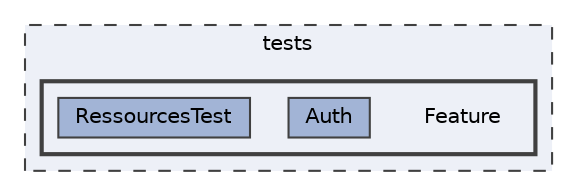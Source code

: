 digraph "tests/Feature"
{
 // LATEX_PDF_SIZE
  bgcolor="transparent";
  edge [fontname=Helvetica,fontsize=10,labelfontname=Helvetica,labelfontsize=10];
  node [fontname=Helvetica,fontsize=10,shape=box,height=0.2,width=0.4];
  compound=true
  subgraph clusterdir_59425e443f801f1f2fd8bbe4959a3ccf {
    graph [ bgcolor="#edf0f7", pencolor="grey25", label="tests", fontname=Helvetica,fontsize=10 style="filled,dashed", URL="dir_59425e443f801f1f2fd8bbe4959a3ccf.html",tooltip=""]
  subgraph clusterdir_1057ba24cb36a192ee1f0da6482e35b0 {
    graph [ bgcolor="#edf0f7", pencolor="grey25", label="", fontname=Helvetica,fontsize=10 style="filled,bold", URL="dir_1057ba24cb36a192ee1f0da6482e35b0.html",tooltip=""]
    dir_1057ba24cb36a192ee1f0da6482e35b0 [shape=plaintext, label="Feature"];
  dir_62bf2becbe3ae5b0c22fdb55c9f91b3e [label="Auth", fillcolor="#a2b4d6", color="grey25", style="filled", URL="dir_62bf2becbe3ae5b0c22fdb55c9f91b3e.html",tooltip=""];
  dir_a717cbf5c4887a09742d3970b3082182 [label="RessourcesTest", fillcolor="#a2b4d6", color="grey25", style="filled", URL="dir_a717cbf5c4887a09742d3970b3082182.html",tooltip=""];
  }
  }
}

